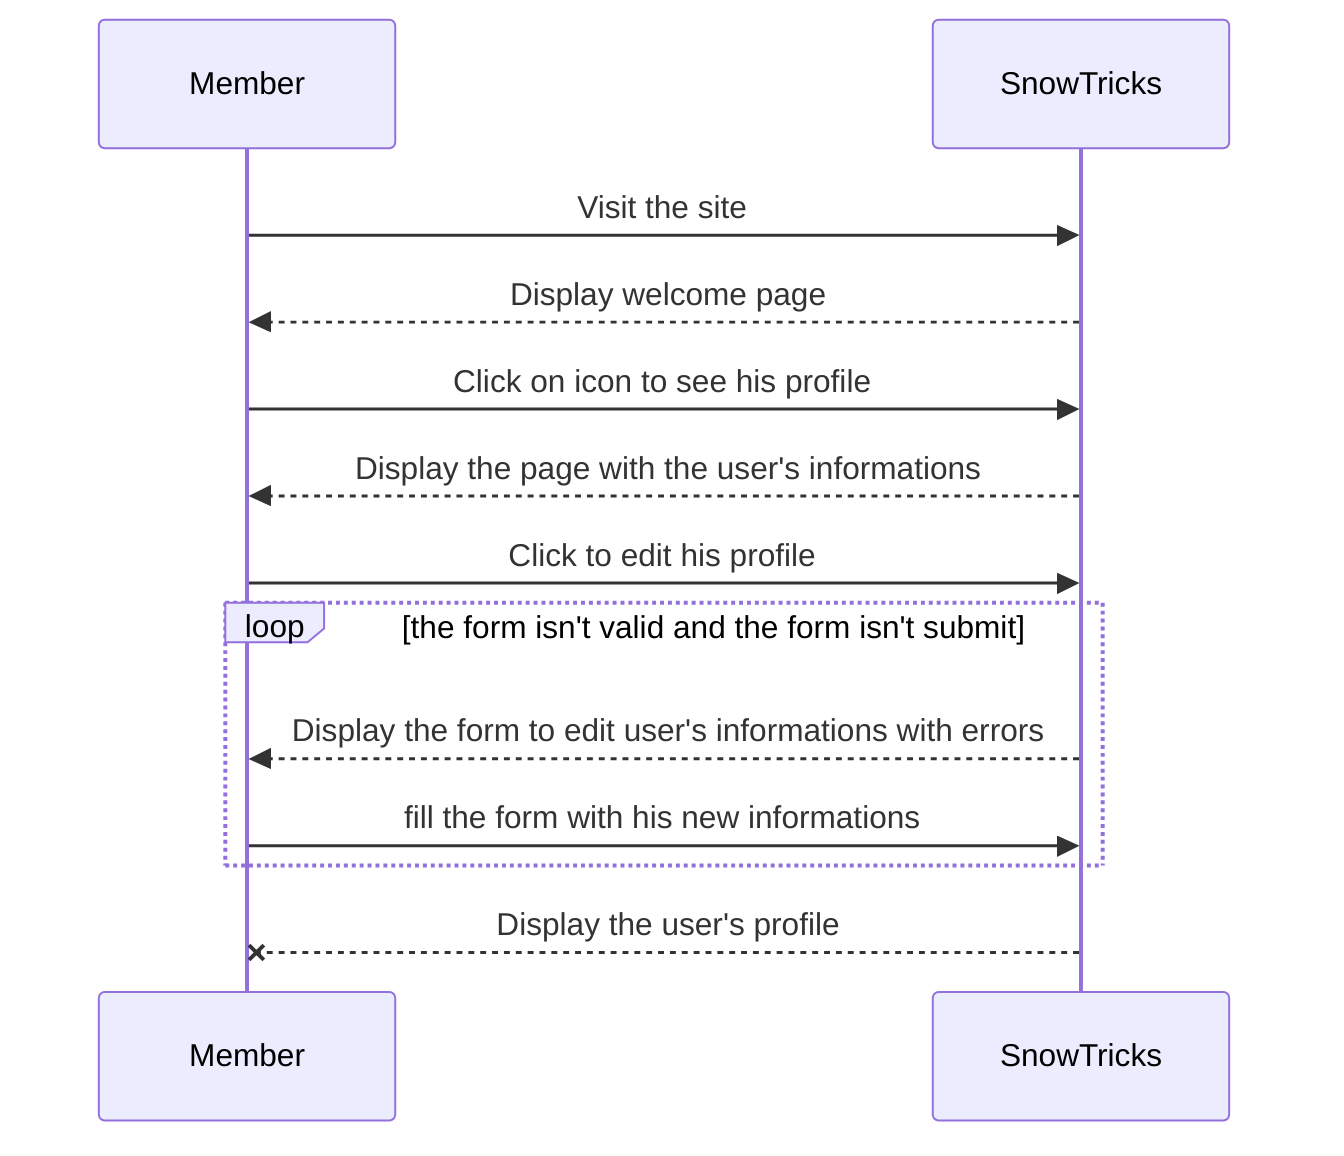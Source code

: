 sequenceDiagram
  participant Member as Member
  participant SnowTricks as SnowTricks

  Member ->> SnowTricks: Visit the site
  SnowTricks -->> Member: Display welcome page
  Member ->> SnowTricks: Click on icon to see his profile
  SnowTricks -->> Member: Display the page with the user's informations
  Member ->> SnowTricks: Click to edit his profile
  loop the form isn't valid and the form isn't submit
    SnowTricks -->> Member: Display the form to edit user's informations with errors
    Member ->> SnowTricks: fill the form with his new informations

  end
  SnowTricks --x Member: Display the user's profile